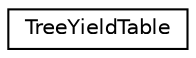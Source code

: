 digraph "Graphical Class Hierarchy"
{
 // LATEX_PDF_SIZE
  edge [fontname="Helvetica",fontsize="10",labelfontname="Helvetica",labelfontsize="10"];
  node [fontname="Helvetica",fontsize="10",shape=record];
  rankdir="LR";
  Node0 [label="TreeYieldTable",height=0.2,width=0.4,color="black", fillcolor="white", style="filled",URL="$classmoja_1_1modules_1_1cbm_1_1TreeYieldTable.html",tooltip="ADT - Tree yield table"];
}
